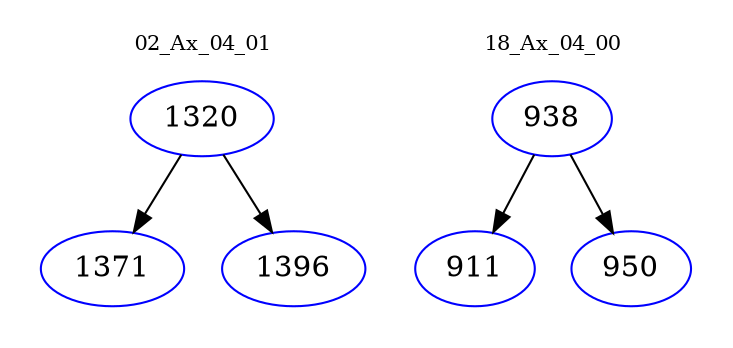 digraph{
subgraph cluster_0 {
color = white
label = "02_Ax_04_01";
fontsize=10;
T0_1320 [label="1320", color="blue"]
T0_1320 -> T0_1371 [color="black"]
T0_1371 [label="1371", color="blue"]
T0_1320 -> T0_1396 [color="black"]
T0_1396 [label="1396", color="blue"]
}
subgraph cluster_1 {
color = white
label = "18_Ax_04_00";
fontsize=10;
T1_938 [label="938", color="blue"]
T1_938 -> T1_911 [color="black"]
T1_911 [label="911", color="blue"]
T1_938 -> T1_950 [color="black"]
T1_950 [label="950", color="blue"]
}
}
